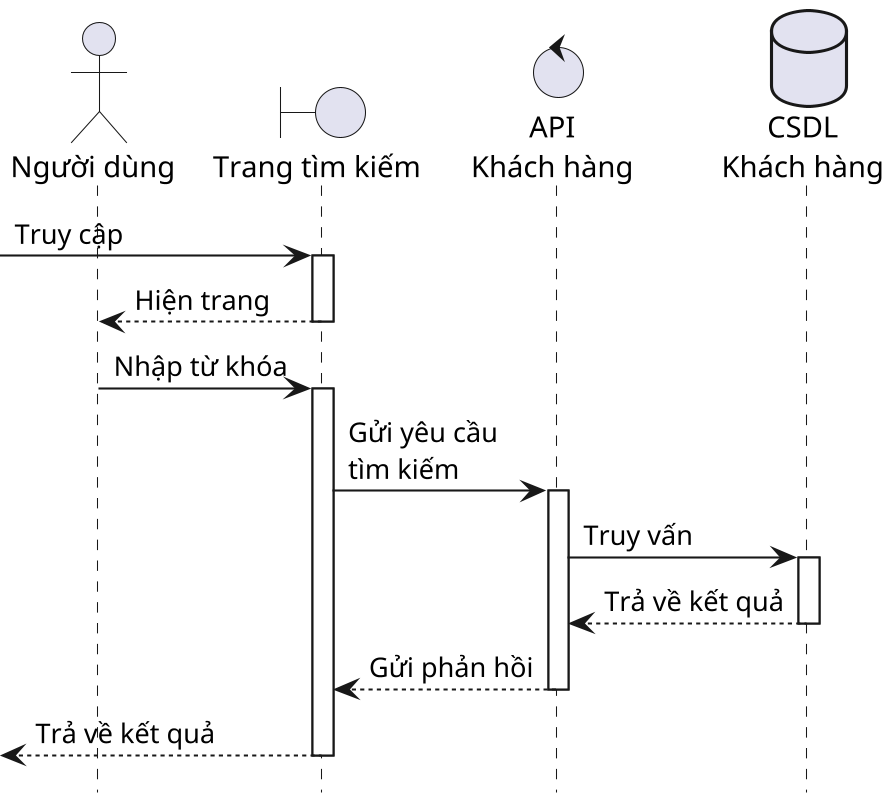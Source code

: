 @startuml ClientSearch
skinparam dpi 200
hide footbox

actor User as "Người dùng"
boundary SearchPage as "Trang tìm kiếm"
control API as "API\nKhách hàng"
database Database as "CSDL\nKhách hàng"

[-> SearchPage ++ : Truy cập
SearchPage --> User -- : Hiện trang
User -> SearchPage ++ : Nhập từ khóa
SearchPage -> API ++ : Gửi yêu cầu\ntìm kiếm
API -> Database ++ : Truy vấn
Database --> API -- : Trả về kết quả
API --> SearchPage -- : Gửi phản hồi
[<-- SearchPage -- : Trả về kết quả

@enduml

